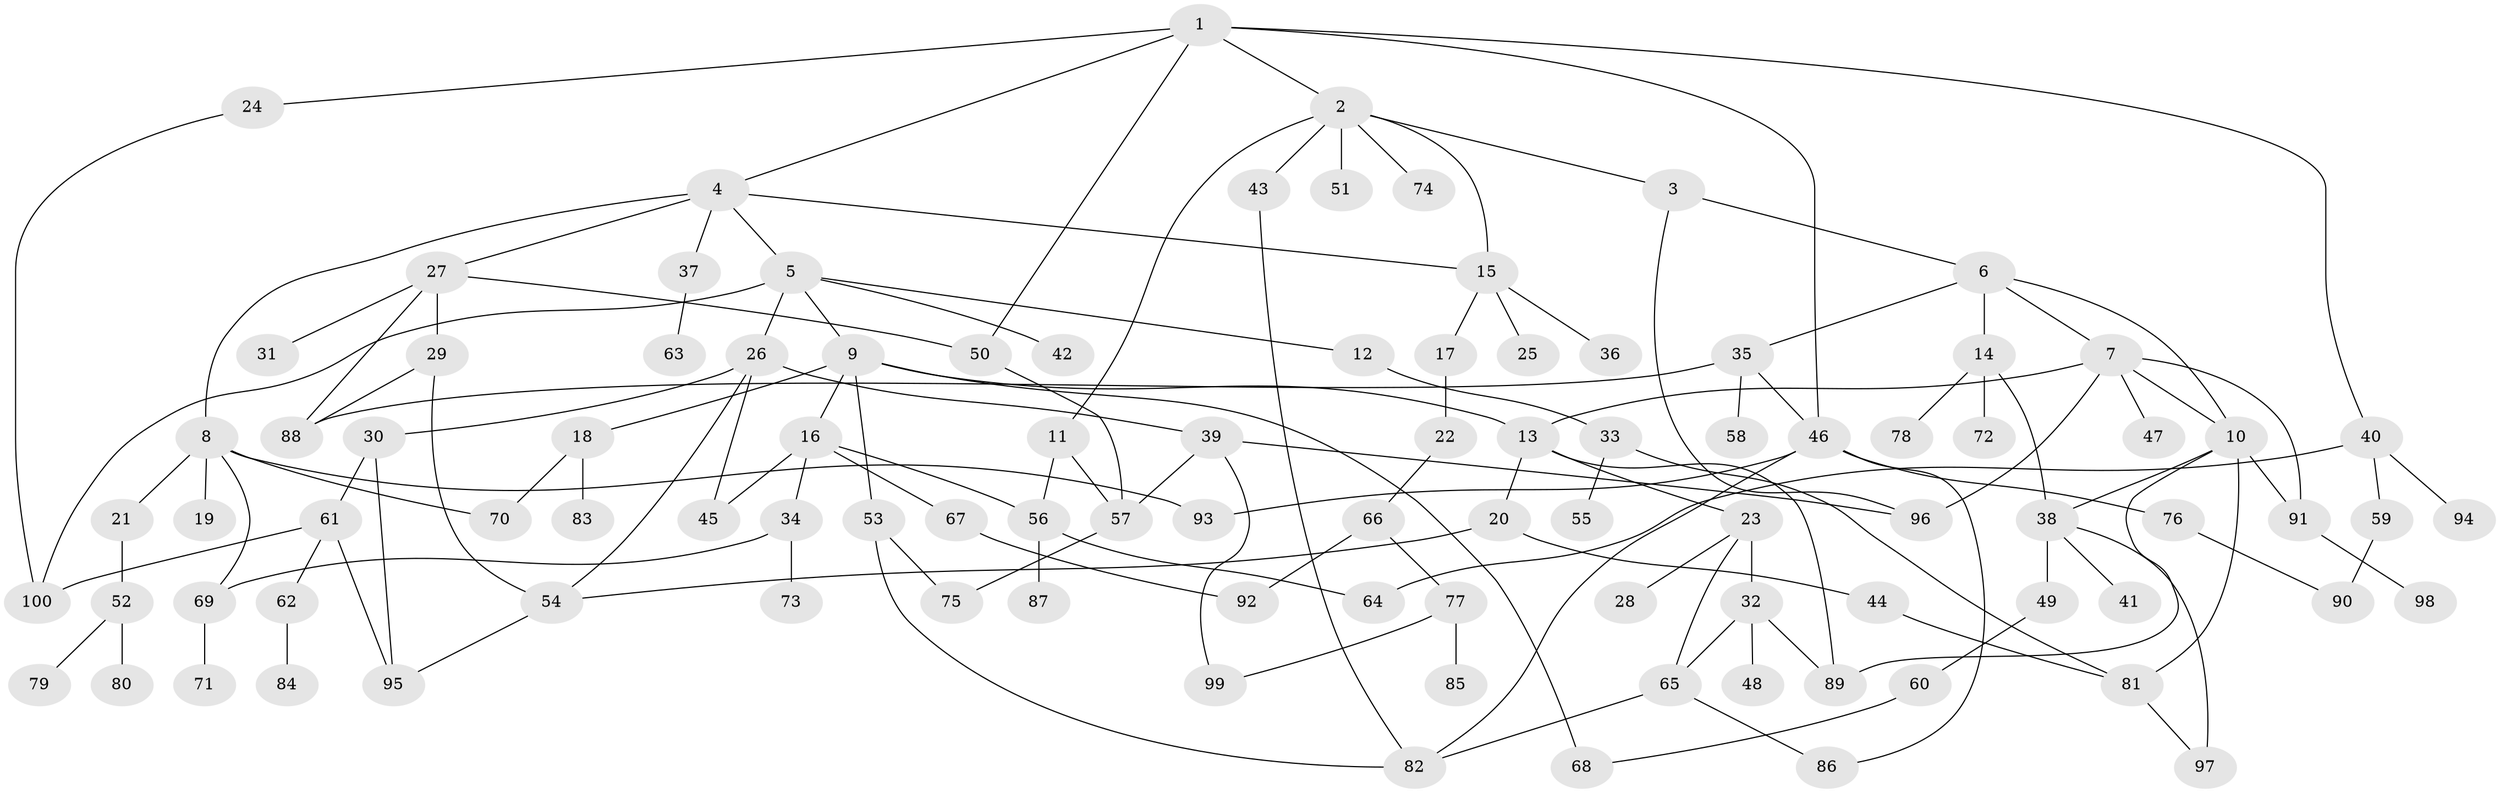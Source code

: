 // Generated by graph-tools (version 1.1) at 2025/25/03/09/25 03:25:30]
// undirected, 100 vertices, 139 edges
graph export_dot {
graph [start="1"]
  node [color=gray90,style=filled];
  1;
  2;
  3;
  4;
  5;
  6;
  7;
  8;
  9;
  10;
  11;
  12;
  13;
  14;
  15;
  16;
  17;
  18;
  19;
  20;
  21;
  22;
  23;
  24;
  25;
  26;
  27;
  28;
  29;
  30;
  31;
  32;
  33;
  34;
  35;
  36;
  37;
  38;
  39;
  40;
  41;
  42;
  43;
  44;
  45;
  46;
  47;
  48;
  49;
  50;
  51;
  52;
  53;
  54;
  55;
  56;
  57;
  58;
  59;
  60;
  61;
  62;
  63;
  64;
  65;
  66;
  67;
  68;
  69;
  70;
  71;
  72;
  73;
  74;
  75;
  76;
  77;
  78;
  79;
  80;
  81;
  82;
  83;
  84;
  85;
  86;
  87;
  88;
  89;
  90;
  91;
  92;
  93;
  94;
  95;
  96;
  97;
  98;
  99;
  100;
  1 -- 2;
  1 -- 4;
  1 -- 24;
  1 -- 40;
  1 -- 46;
  1 -- 50;
  2 -- 3;
  2 -- 11;
  2 -- 15;
  2 -- 43;
  2 -- 51;
  2 -- 74;
  3 -- 6;
  3 -- 96;
  4 -- 5;
  4 -- 8;
  4 -- 27;
  4 -- 37;
  4 -- 15;
  5 -- 9;
  5 -- 12;
  5 -- 26;
  5 -- 42;
  5 -- 100;
  6 -- 7;
  6 -- 10;
  6 -- 14;
  6 -- 35;
  7 -- 13;
  7 -- 47;
  7 -- 91;
  7 -- 10;
  7 -- 96;
  8 -- 19;
  8 -- 21;
  8 -- 69;
  8 -- 70;
  8 -- 93;
  9 -- 16;
  9 -- 18;
  9 -- 53;
  9 -- 68;
  9 -- 13;
  10 -- 38;
  10 -- 91;
  10 -- 81;
  10 -- 89;
  11 -- 57;
  11 -- 56;
  12 -- 33;
  13 -- 20;
  13 -- 23;
  13 -- 89;
  14 -- 38;
  14 -- 72;
  14 -- 78;
  15 -- 17;
  15 -- 25;
  15 -- 36;
  16 -- 34;
  16 -- 56;
  16 -- 67;
  16 -- 45;
  17 -- 22;
  18 -- 70;
  18 -- 83;
  20 -- 44;
  20 -- 54;
  21 -- 52;
  22 -- 66;
  23 -- 28;
  23 -- 32;
  23 -- 65;
  24 -- 100;
  26 -- 30;
  26 -- 39;
  26 -- 45;
  26 -- 54;
  27 -- 29;
  27 -- 31;
  27 -- 50;
  27 -- 88;
  29 -- 54;
  29 -- 88;
  30 -- 61;
  30 -- 95;
  32 -- 48;
  32 -- 89;
  32 -- 65;
  33 -- 55;
  33 -- 81;
  34 -- 73;
  34 -- 69;
  35 -- 58;
  35 -- 88;
  35 -- 46;
  37 -- 63;
  38 -- 41;
  38 -- 49;
  38 -- 97;
  39 -- 96;
  39 -- 99;
  39 -- 57;
  40 -- 59;
  40 -- 64;
  40 -- 94;
  43 -- 82;
  44 -- 81;
  46 -- 76;
  46 -- 86;
  46 -- 93;
  46 -- 82;
  49 -- 60;
  50 -- 57;
  52 -- 79;
  52 -- 80;
  53 -- 75;
  53 -- 82;
  54 -- 95;
  56 -- 87;
  56 -- 64;
  57 -- 75;
  59 -- 90;
  60 -- 68;
  61 -- 62;
  61 -- 95;
  61 -- 100;
  62 -- 84;
  65 -- 82;
  65 -- 86;
  66 -- 77;
  66 -- 92;
  67 -- 92;
  69 -- 71;
  76 -- 90;
  77 -- 85;
  77 -- 99;
  81 -- 97;
  91 -- 98;
}
